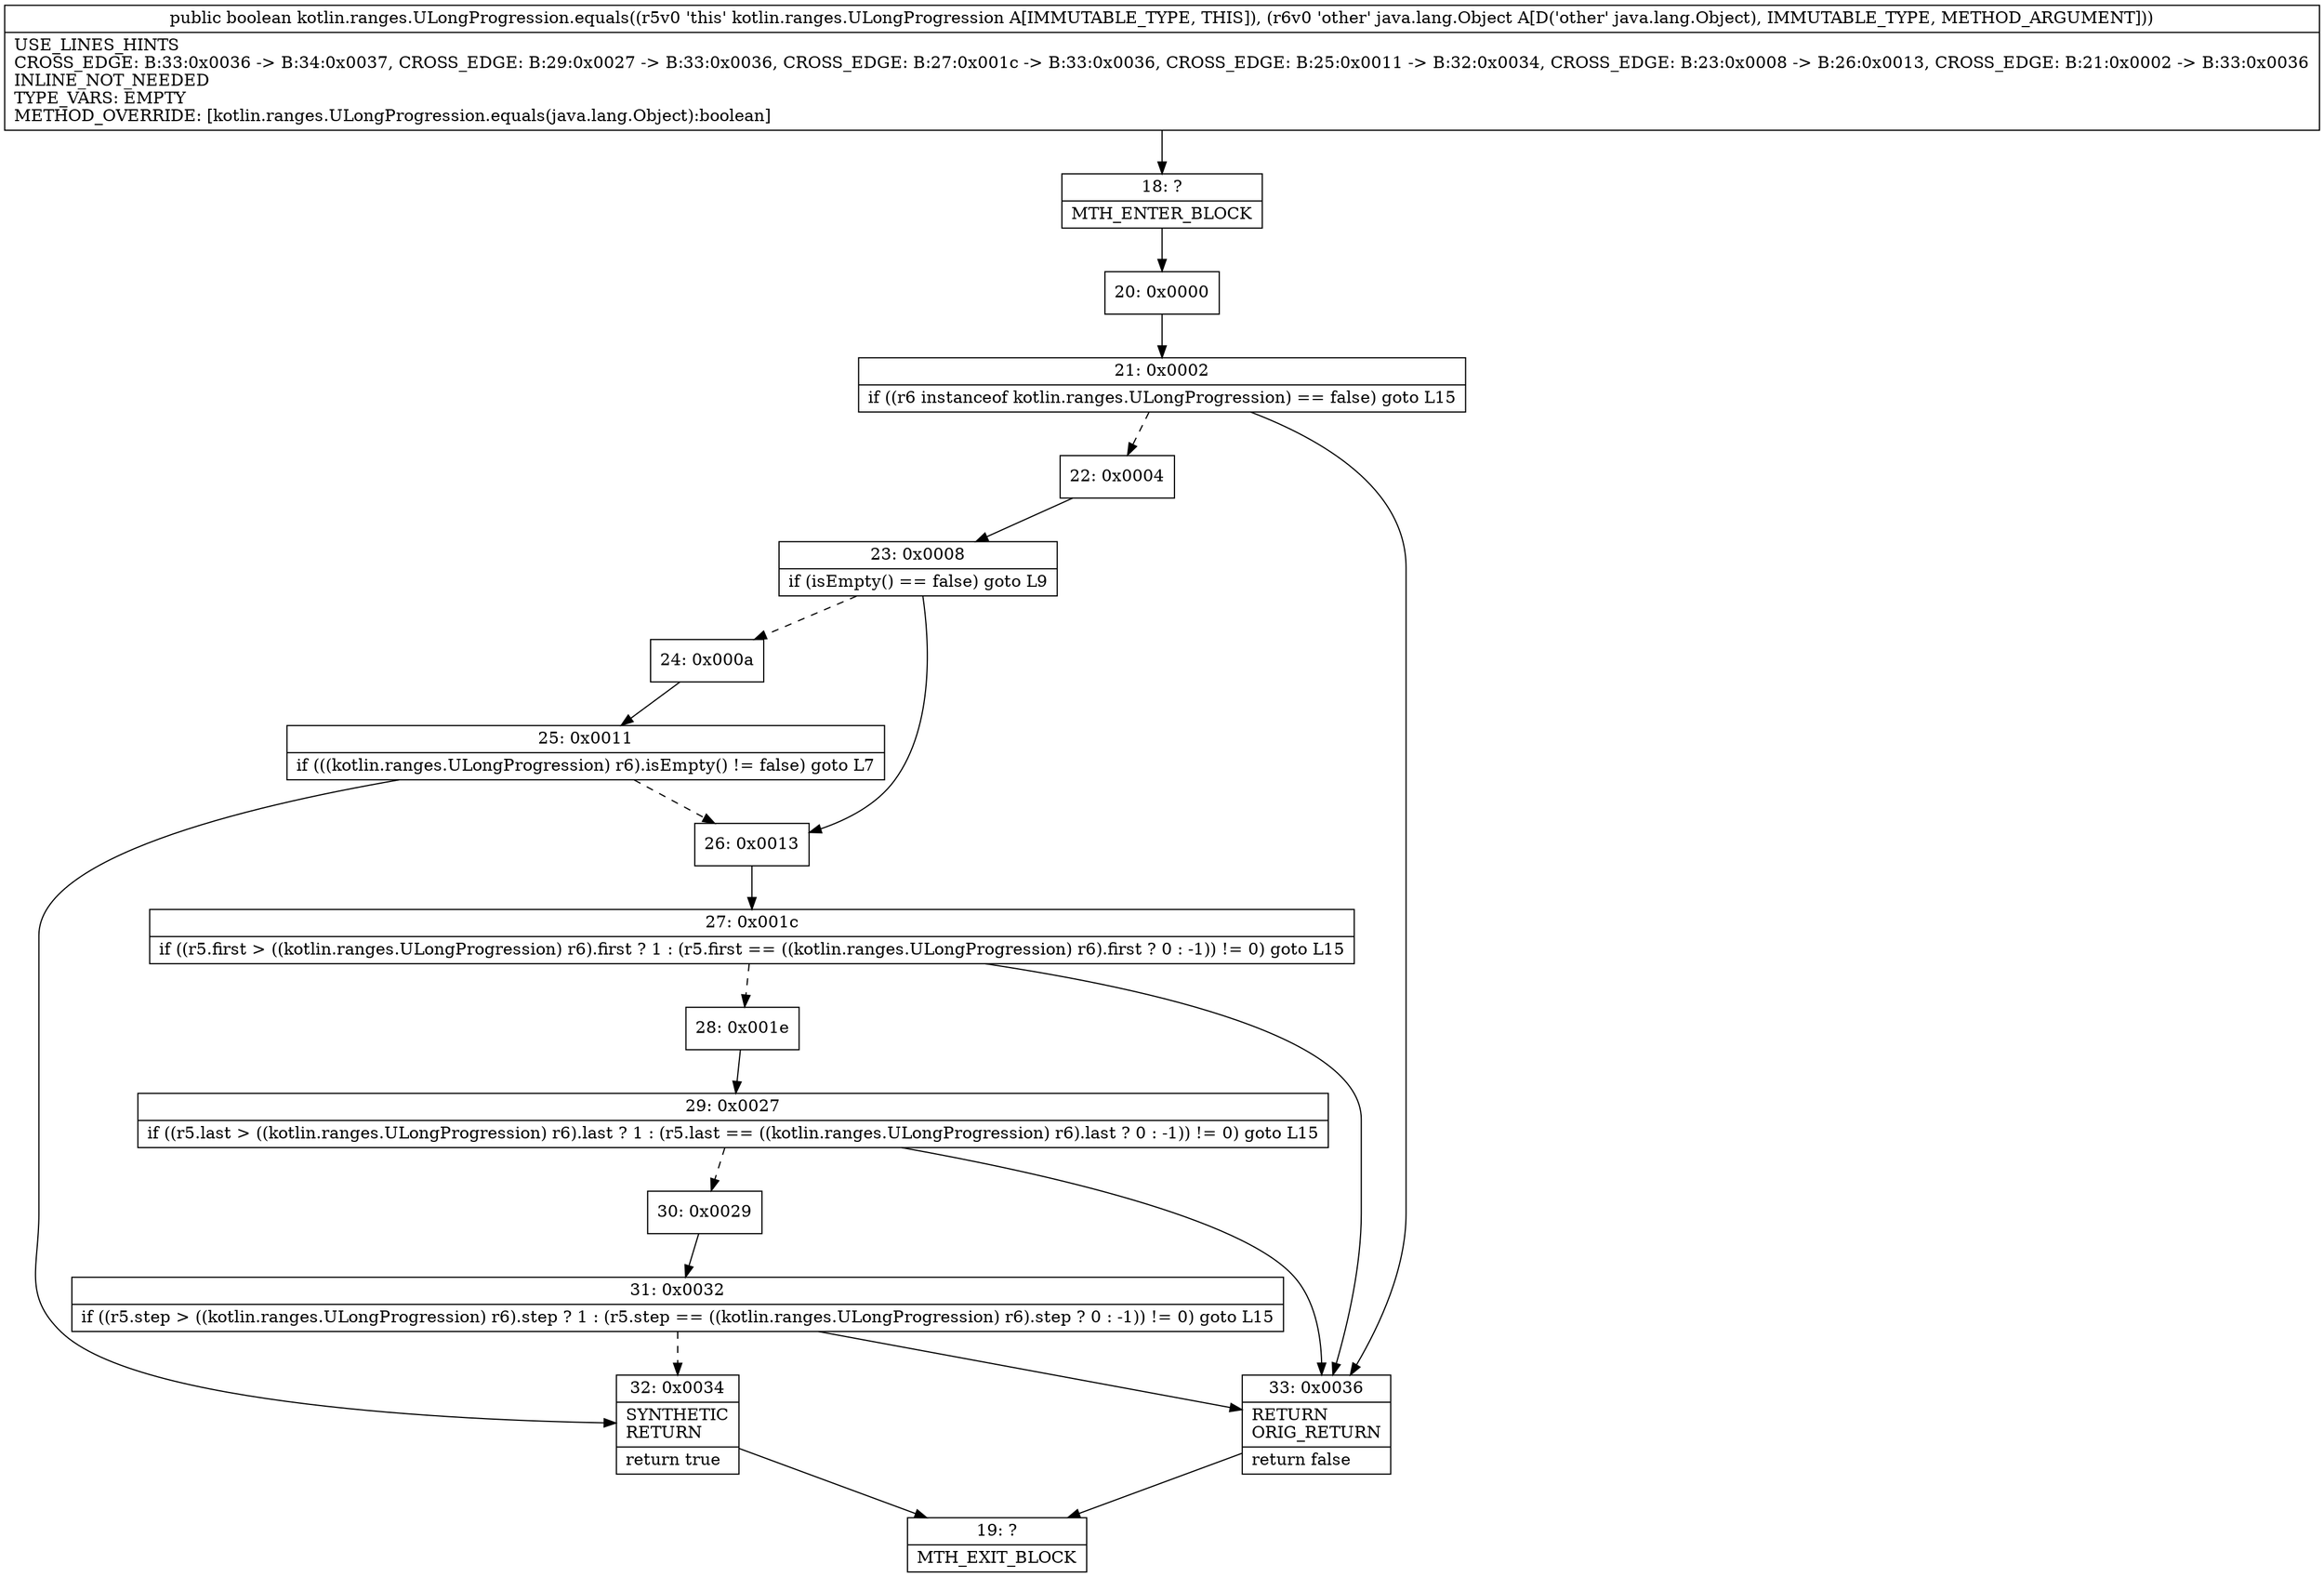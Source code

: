 digraph "CFG forkotlin.ranges.ULongProgression.equals(Ljava\/lang\/Object;)Z" {
Node_18 [shape=record,label="{18\:\ ?|MTH_ENTER_BLOCK\l}"];
Node_20 [shape=record,label="{20\:\ 0x0000}"];
Node_21 [shape=record,label="{21\:\ 0x0002|if ((r6 instanceof kotlin.ranges.ULongProgression) == false) goto L15\l}"];
Node_22 [shape=record,label="{22\:\ 0x0004}"];
Node_23 [shape=record,label="{23\:\ 0x0008|if (isEmpty() == false) goto L9\l}"];
Node_24 [shape=record,label="{24\:\ 0x000a}"];
Node_25 [shape=record,label="{25\:\ 0x0011|if (((kotlin.ranges.ULongProgression) r6).isEmpty() != false) goto L7\l}"];
Node_32 [shape=record,label="{32\:\ 0x0034|SYNTHETIC\lRETURN\l|return true\l}"];
Node_19 [shape=record,label="{19\:\ ?|MTH_EXIT_BLOCK\l}"];
Node_26 [shape=record,label="{26\:\ 0x0013}"];
Node_27 [shape=record,label="{27\:\ 0x001c|if ((r5.first \> ((kotlin.ranges.ULongProgression) r6).first ? 1 : (r5.first == ((kotlin.ranges.ULongProgression) r6).first ? 0 : \-1)) != 0) goto L15\l}"];
Node_28 [shape=record,label="{28\:\ 0x001e}"];
Node_29 [shape=record,label="{29\:\ 0x0027|if ((r5.last \> ((kotlin.ranges.ULongProgression) r6).last ? 1 : (r5.last == ((kotlin.ranges.ULongProgression) r6).last ? 0 : \-1)) != 0) goto L15\l}"];
Node_30 [shape=record,label="{30\:\ 0x0029}"];
Node_31 [shape=record,label="{31\:\ 0x0032|if ((r5.step \> ((kotlin.ranges.ULongProgression) r6).step ? 1 : (r5.step == ((kotlin.ranges.ULongProgression) r6).step ? 0 : \-1)) != 0) goto L15\l}"];
Node_33 [shape=record,label="{33\:\ 0x0036|RETURN\lORIG_RETURN\l|return false\l}"];
MethodNode[shape=record,label="{public boolean kotlin.ranges.ULongProgression.equals((r5v0 'this' kotlin.ranges.ULongProgression A[IMMUTABLE_TYPE, THIS]), (r6v0 'other' java.lang.Object A[D('other' java.lang.Object), IMMUTABLE_TYPE, METHOD_ARGUMENT]))  | USE_LINES_HINTS\lCROSS_EDGE: B:33:0x0036 \-\> B:34:0x0037, CROSS_EDGE: B:29:0x0027 \-\> B:33:0x0036, CROSS_EDGE: B:27:0x001c \-\> B:33:0x0036, CROSS_EDGE: B:25:0x0011 \-\> B:32:0x0034, CROSS_EDGE: B:23:0x0008 \-\> B:26:0x0013, CROSS_EDGE: B:21:0x0002 \-\> B:33:0x0036\lINLINE_NOT_NEEDED\lTYPE_VARS: EMPTY\lMETHOD_OVERRIDE: [kotlin.ranges.ULongProgression.equals(java.lang.Object):boolean]\l}"];
MethodNode -> Node_18;Node_18 -> Node_20;
Node_20 -> Node_21;
Node_21 -> Node_22[style=dashed];
Node_21 -> Node_33;
Node_22 -> Node_23;
Node_23 -> Node_24[style=dashed];
Node_23 -> Node_26;
Node_24 -> Node_25;
Node_25 -> Node_26[style=dashed];
Node_25 -> Node_32;
Node_32 -> Node_19;
Node_26 -> Node_27;
Node_27 -> Node_28[style=dashed];
Node_27 -> Node_33;
Node_28 -> Node_29;
Node_29 -> Node_30[style=dashed];
Node_29 -> Node_33;
Node_30 -> Node_31;
Node_31 -> Node_32[style=dashed];
Node_31 -> Node_33;
Node_33 -> Node_19;
}


